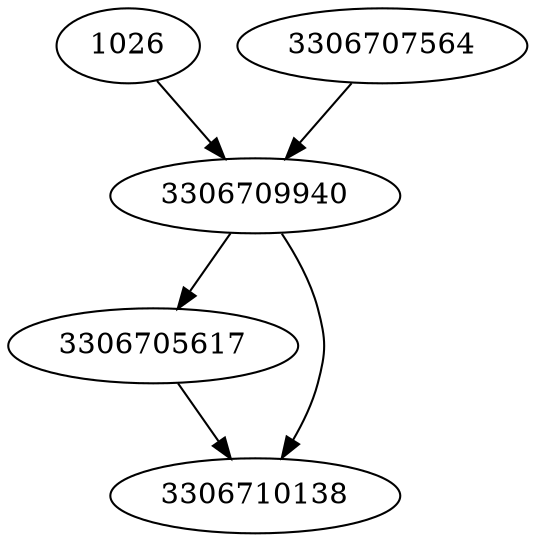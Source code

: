 strict digraph  {
1026;
3306707564;
3306705617;
3306709940;
3306710138;
1026 -> 3306709940;
3306707564 -> 3306709940;
3306705617 -> 3306710138;
3306709940 -> 3306710138;
3306709940 -> 3306705617;
}
